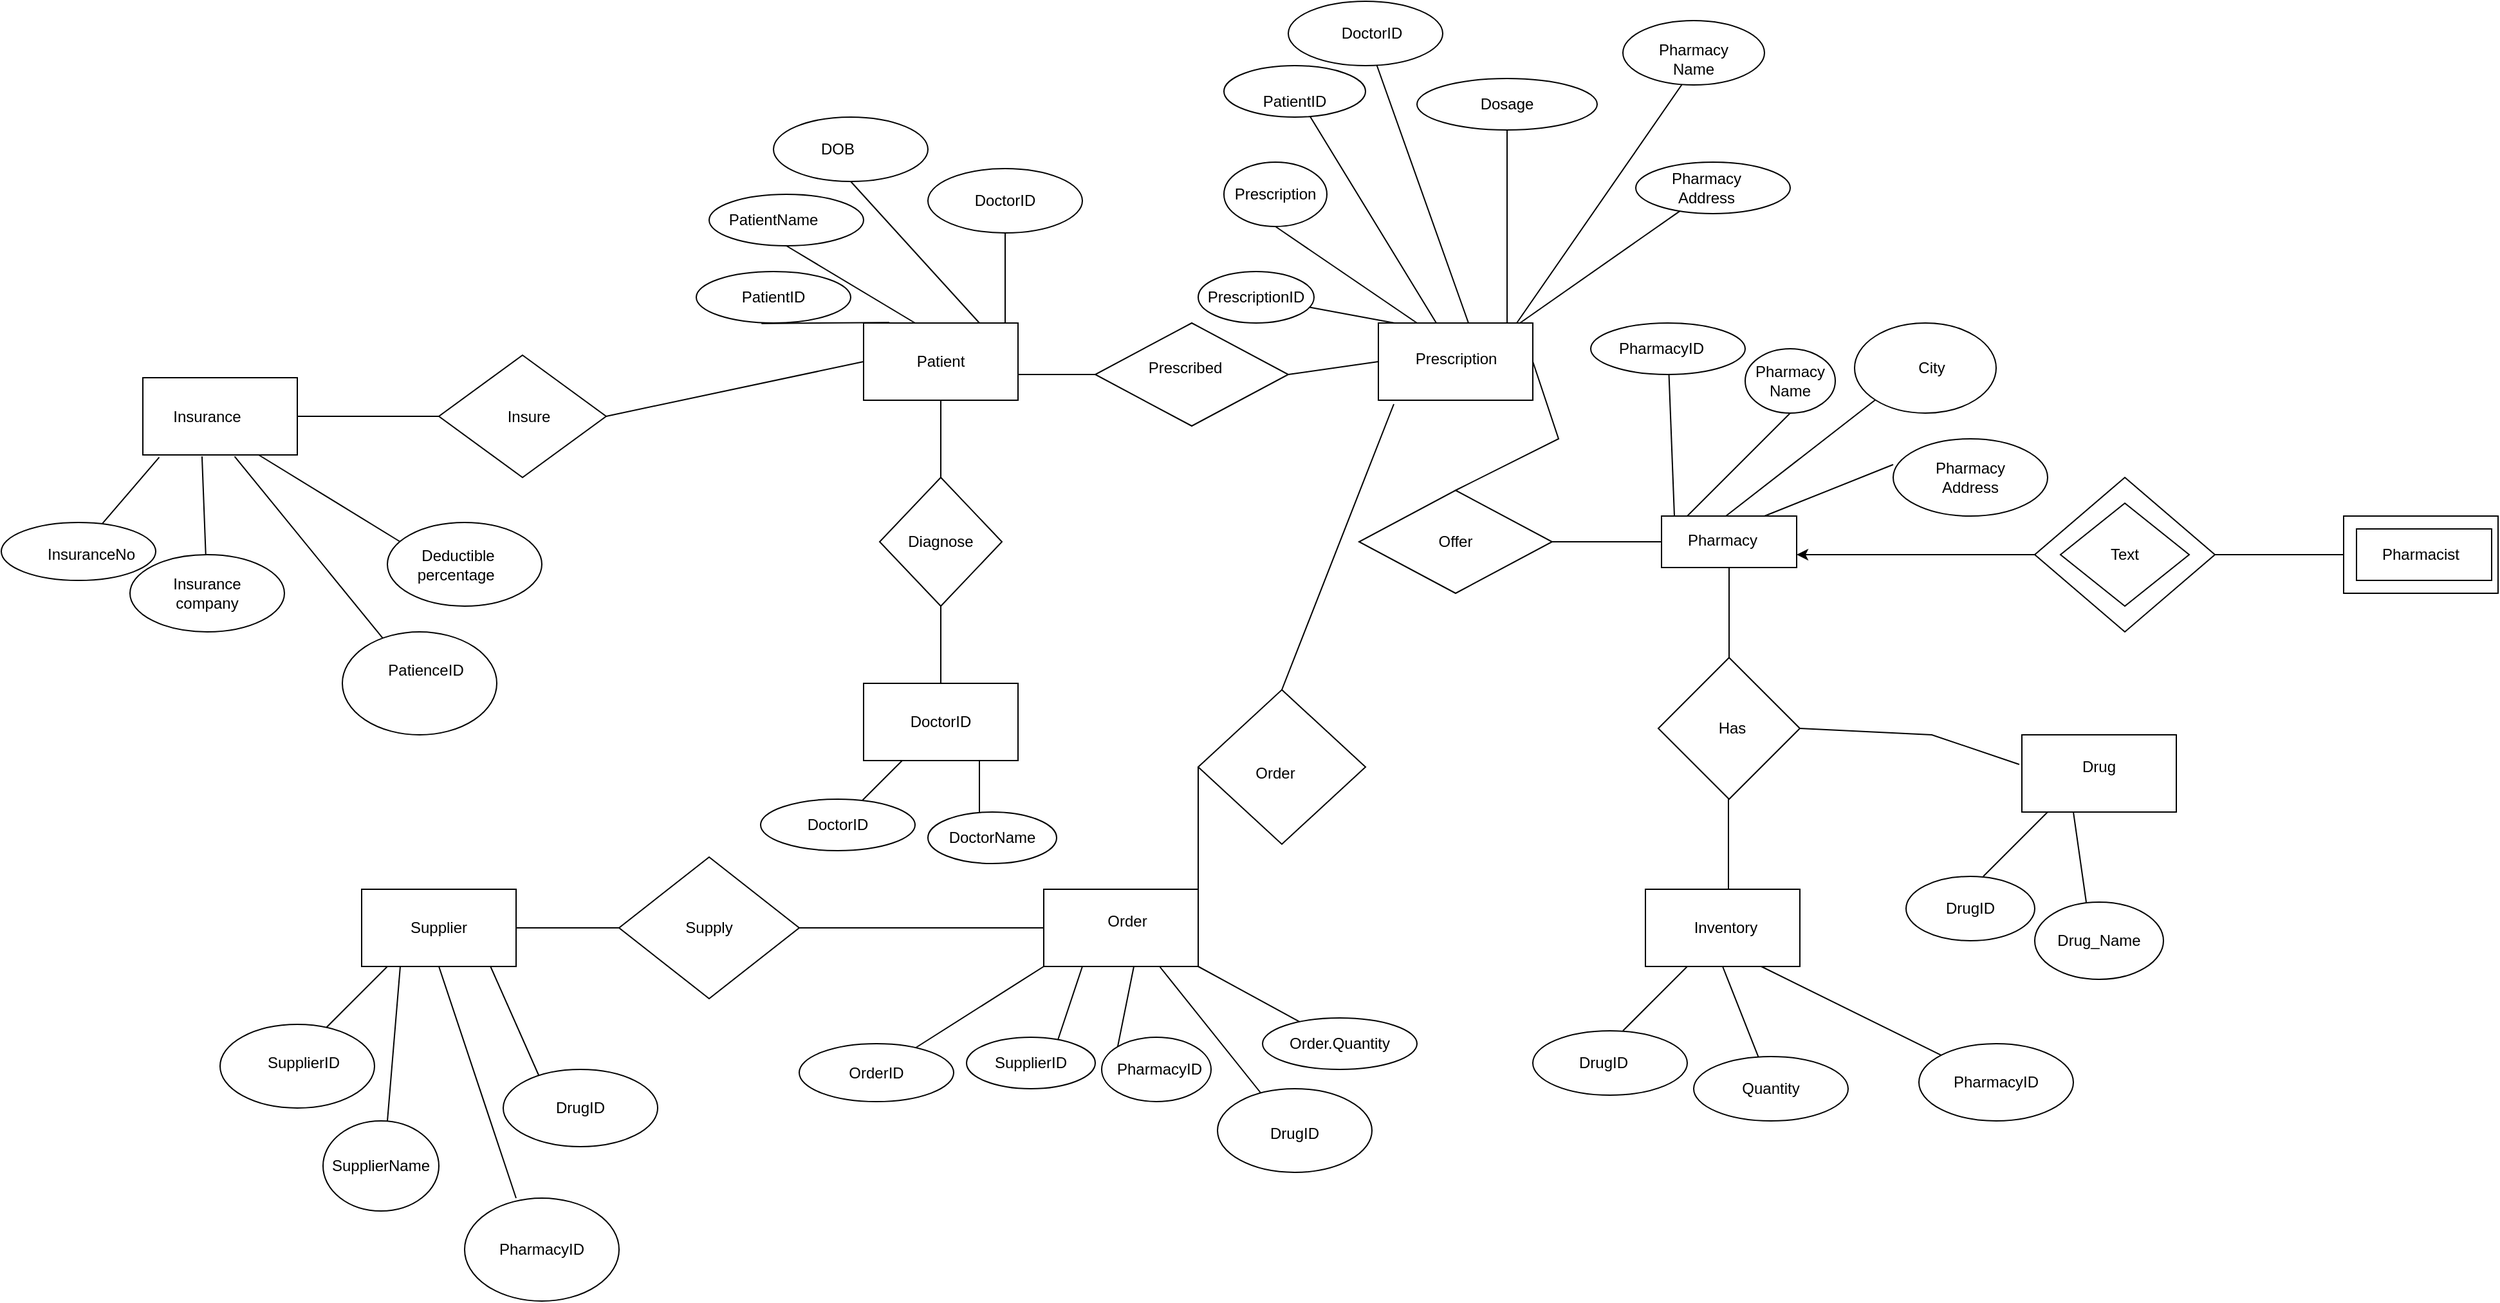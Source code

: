 <mxfile version="21.2.3" type="github">
  <diagram name="Page-1" id="z79Tmz3kSJbCIWi3D5J_">
    <mxGraphModel dx="1644" dy="1577" grid="1" gridSize="10" guides="1" tooltips="1" connect="1" arrows="1" fold="1" page="1" pageScale="1" pageWidth="850" pageHeight="1100" math="0" shadow="0">
      <root>
        <mxCell id="0" />
        <mxCell id="1" parent="0" />
        <mxCell id="pS3guI-tFmk6sZYJYbPy-8" value="" style="endArrow=none;html=1;rounded=0;entryX=0.422;entryY=1.008;entryDx=0;entryDy=0;entryPerimeter=0;exitX=0.167;exitY=-0.006;exitDx=0;exitDy=0;exitPerimeter=0;" parent="1" source="pS3guI-tFmk6sZYJYbPy-14" target="pS3guI-tFmk6sZYJYbPy-9" edge="1">
          <mxGeometry width="50" height="50" relative="1" as="geometry">
            <mxPoint y="-650" as="sourcePoint" />
            <mxPoint x="50" y="-680" as="targetPoint" />
          </mxGeometry>
        </mxCell>
        <mxCell id="pS3guI-tFmk6sZYJYbPy-9" value="" style="ellipse;whiteSpace=wrap;html=1;" parent="1" vertex="1">
          <mxGeometry x="-150" y="-680" width="120" height="40" as="geometry" />
        </mxCell>
        <mxCell id="pS3guI-tFmk6sZYJYbPy-14" value="" style="rounded=0;whiteSpace=wrap;html=1;" parent="1" vertex="1">
          <mxGeometry x="-20" y="-640" width="120" height="60" as="geometry" />
        </mxCell>
        <mxCell id="pS3guI-tFmk6sZYJYbPy-15" value="Patient&lt;br&gt;" style="text;html=1;strokeColor=none;fillColor=none;align=center;verticalAlign=middle;whiteSpace=wrap;rounded=0;" parent="1" vertex="1">
          <mxGeometry x="-10" y="-625" width="100" height="30" as="geometry" />
        </mxCell>
        <mxCell id="pS3guI-tFmk6sZYJYbPy-17" value="" style="endArrow=none;html=1;rounded=0;entryX=0.5;entryY=1;entryDx=0;entryDy=0;" parent="1" target="pS3guI-tFmk6sZYJYbPy-18" edge="1">
          <mxGeometry width="50" height="50" relative="1" as="geometry">
            <mxPoint x="20" y="-640" as="sourcePoint" />
            <mxPoint x="70" y="-690" as="targetPoint" />
          </mxGeometry>
        </mxCell>
        <mxCell id="pS3guI-tFmk6sZYJYbPy-18" value="" style="ellipse;whiteSpace=wrap;html=1;" parent="1" vertex="1">
          <mxGeometry x="-140" y="-740" width="120" height="40" as="geometry" />
        </mxCell>
        <mxCell id="pS3guI-tFmk6sZYJYbPy-20" value="" style="endArrow=none;html=1;rounded=0;entryX=0.5;entryY=1;entryDx=0;entryDy=0;" parent="1" target="pS3guI-tFmk6sZYJYbPy-22" edge="1">
          <mxGeometry width="50" height="50" relative="1" as="geometry">
            <mxPoint x="70" y="-640" as="sourcePoint" />
            <mxPoint x="120" y="-690" as="targetPoint" />
          </mxGeometry>
        </mxCell>
        <mxCell id="pS3guI-tFmk6sZYJYbPy-22" value="" style="ellipse;whiteSpace=wrap;html=1;" parent="1" vertex="1">
          <mxGeometry x="-90" y="-800" width="120" height="50" as="geometry" />
        </mxCell>
        <mxCell id="pS3guI-tFmk6sZYJYbPy-23" value="" style="endArrow=none;html=1;rounded=0;" parent="1" target="pS3guI-tFmk6sZYJYbPy-24" edge="1">
          <mxGeometry width="50" height="50" relative="1" as="geometry">
            <mxPoint x="90" y="-640" as="sourcePoint" />
            <mxPoint x="160" y="-720" as="targetPoint" />
          </mxGeometry>
        </mxCell>
        <mxCell id="pS3guI-tFmk6sZYJYbPy-24" value="" style="ellipse;whiteSpace=wrap;html=1;" parent="1" vertex="1">
          <mxGeometry x="30" y="-760" width="120" height="50" as="geometry" />
        </mxCell>
        <mxCell id="pS3guI-tFmk6sZYJYbPy-26" value="DOB" style="text;html=1;strokeColor=none;fillColor=none;align=center;verticalAlign=middle;whiteSpace=wrap;rounded=0;" parent="1" vertex="1">
          <mxGeometry x="-70" y="-790" width="60" height="30" as="geometry" />
        </mxCell>
        <mxCell id="pS3guI-tFmk6sZYJYbPy-27" value="PatientName" style="text;html=1;strokeColor=none;fillColor=none;align=center;verticalAlign=middle;whiteSpace=wrap;rounded=0;" parent="1" vertex="1">
          <mxGeometry x="-120" y="-735" width="60" height="30" as="geometry" />
        </mxCell>
        <mxCell id="pS3guI-tFmk6sZYJYbPy-28" value="DoctorID" style="text;html=1;strokeColor=none;fillColor=none;align=center;verticalAlign=middle;whiteSpace=wrap;rounded=0;" parent="1" vertex="1">
          <mxGeometry x="60" y="-750" width="60" height="30" as="geometry" />
        </mxCell>
        <mxCell id="pS3guI-tFmk6sZYJYbPy-29" value="PatientID" style="text;html=1;strokeColor=none;fillColor=none;align=center;verticalAlign=middle;whiteSpace=wrap;rounded=0;" parent="1" vertex="1">
          <mxGeometry x="-120" y="-675" width="60" height="30" as="geometry" />
        </mxCell>
        <mxCell id="pS3guI-tFmk6sZYJYbPy-30" style="edgeStyle=orthogonalEdgeStyle;rounded=0;orthogonalLoop=1;jettySize=auto;html=1;exitX=0.5;exitY=1;exitDx=0;exitDy=0;" parent="1" source="pS3guI-tFmk6sZYJYbPy-28" target="pS3guI-tFmk6sZYJYbPy-28" edge="1">
          <mxGeometry relative="1" as="geometry" />
        </mxCell>
        <mxCell id="pS3guI-tFmk6sZYJYbPy-31" value="Text" style="text;html=1;align=center;verticalAlign=middle;resizable=0;points=[];autosize=1;strokeColor=none;fillColor=none;" parent="1" vertex="1">
          <mxGeometry x="275" y="-755" width="50" height="30" as="geometry" />
        </mxCell>
        <mxCell id="pS3guI-tFmk6sZYJYbPy-34" value="" style="endArrow=none;html=1;rounded=0;entryX=0.5;entryY=1;entryDx=0;entryDy=0;" parent="1" target="pS3guI-tFmk6sZYJYbPy-14" edge="1">
          <mxGeometry width="50" height="50" relative="1" as="geometry">
            <mxPoint x="40" y="-520" as="sourcePoint" />
            <mxPoint x="40" y="-570" as="targetPoint" />
            <Array as="points">
              <mxPoint x="40" y="-560" />
            </Array>
          </mxGeometry>
        </mxCell>
        <mxCell id="pS3guI-tFmk6sZYJYbPy-35" value="" style="rhombus;whiteSpace=wrap;html=1;" parent="1" vertex="1">
          <mxGeometry x="-7.5" y="-520" width="95" height="100" as="geometry" />
        </mxCell>
        <mxCell id="pS3guI-tFmk6sZYJYbPy-36" value="Diagnose" style="text;html=1;strokeColor=none;fillColor=none;align=center;verticalAlign=middle;whiteSpace=wrap;rounded=0;" parent="1" vertex="1">
          <mxGeometry x="10" y="-485" width="60" height="30" as="geometry" />
        </mxCell>
        <mxCell id="pS3guI-tFmk6sZYJYbPy-37" value="" style="endArrow=none;html=1;rounded=0;exitX=0.5;exitY=1;exitDx=0;exitDy=0;" parent="1" source="pS3guI-tFmk6sZYJYbPy-35" target="pS3guI-tFmk6sZYJYbPy-38" edge="1">
          <mxGeometry width="50" height="50" relative="1" as="geometry">
            <mxPoint x="50" y="-360" as="sourcePoint" />
            <mxPoint x="40" y="-420" as="targetPoint" />
          </mxGeometry>
        </mxCell>
        <mxCell id="pS3guI-tFmk6sZYJYbPy-38" value="" style="rounded=0;whiteSpace=wrap;html=1;" parent="1" vertex="1">
          <mxGeometry x="-20" y="-360" width="120" height="60" as="geometry" />
        </mxCell>
        <mxCell id="pS3guI-tFmk6sZYJYbPy-41" value="DoctorID" style="text;html=1;strokeColor=none;fillColor=none;align=center;verticalAlign=middle;whiteSpace=wrap;rounded=0;" parent="1" vertex="1">
          <mxGeometry x="10" y="-345" width="60" height="30" as="geometry" />
        </mxCell>
        <mxCell id="pS3guI-tFmk6sZYJYbPy-43" value="" style="endArrow=none;html=1;rounded=0;" parent="1" edge="1">
          <mxGeometry width="50" height="50" relative="1" as="geometry">
            <mxPoint x="70" y="-250" as="sourcePoint" />
            <mxPoint x="70" y="-300" as="targetPoint" />
          </mxGeometry>
        </mxCell>
        <mxCell id="pS3guI-tFmk6sZYJYbPy-44" value="" style="endArrow=none;html=1;rounded=0;exitX=0.25;exitY=1;exitDx=0;exitDy=0;" parent="1" source="pS3guI-tFmk6sZYJYbPy-38" target="pS3guI-tFmk6sZYJYbPy-45" edge="1">
          <mxGeometry width="50" height="50" relative="1" as="geometry">
            <mxPoint x="20" y="-240" as="sourcePoint" />
            <mxPoint x="30" y="-300" as="targetPoint" />
          </mxGeometry>
        </mxCell>
        <mxCell id="pS3guI-tFmk6sZYJYbPy-45" value="" style="ellipse;whiteSpace=wrap;html=1;" parent="1" vertex="1">
          <mxGeometry x="-100" y="-270" width="120" height="40" as="geometry" />
        </mxCell>
        <mxCell id="pS3guI-tFmk6sZYJYbPy-46" value="" style="ellipse;whiteSpace=wrap;html=1;" parent="1" vertex="1">
          <mxGeometry x="30" y="-260" width="100" height="40" as="geometry" />
        </mxCell>
        <mxCell id="pS3guI-tFmk6sZYJYbPy-47" value="DoctorID" style="text;html=1;strokeColor=none;fillColor=none;align=center;verticalAlign=middle;whiteSpace=wrap;rounded=0;" parent="1" vertex="1">
          <mxGeometry x="-70" y="-265" width="60" height="30" as="geometry" />
        </mxCell>
        <mxCell id="pS3guI-tFmk6sZYJYbPy-48" value="Text" style="text;html=1;strokeColor=none;fillColor=none;align=center;verticalAlign=middle;whiteSpace=wrap;rounded=0;" parent="1" vertex="1">
          <mxGeometry x="405" y="-485" width="60" height="30" as="geometry" />
        </mxCell>
        <mxCell id="pS3guI-tFmk6sZYJYbPy-49" value="DoctorName" style="text;html=1;strokeColor=none;fillColor=none;align=center;verticalAlign=middle;whiteSpace=wrap;rounded=0;" parent="1" vertex="1">
          <mxGeometry x="50" y="-255" width="60" height="30" as="geometry" />
        </mxCell>
        <mxCell id="pS3guI-tFmk6sZYJYbPy-50" value="" style="rounded=0;whiteSpace=wrap;html=1;" parent="1" vertex="1">
          <mxGeometry x="380" y="-640" width="120" height="60" as="geometry" />
        </mxCell>
        <mxCell id="pS3guI-tFmk6sZYJYbPy-51" value="Prescription" style="text;html=1;strokeColor=none;fillColor=none;align=center;verticalAlign=middle;whiteSpace=wrap;rounded=0;" parent="1" vertex="1">
          <mxGeometry x="392.5" y="-630" width="95" height="35" as="geometry" />
        </mxCell>
        <mxCell id="pS3guI-tFmk6sZYJYbPy-52" value="" style="endArrow=none;html=1;rounded=0;" parent="1" target="pS3guI-tFmk6sZYJYbPy-53" edge="1">
          <mxGeometry width="50" height="50" relative="1" as="geometry">
            <mxPoint x="392.5" y="-640" as="sourcePoint" />
            <mxPoint x="442.5" y="-690" as="targetPoint" />
            <Array as="points" />
          </mxGeometry>
        </mxCell>
        <mxCell id="pS3guI-tFmk6sZYJYbPy-53" value="PrescriptionID" style="ellipse;whiteSpace=wrap;html=1;" parent="1" vertex="1">
          <mxGeometry x="240" y="-680" width="90" height="40" as="geometry" />
        </mxCell>
        <mxCell id="pS3guI-tFmk6sZYJYbPy-54" value="" style="endArrow=none;html=1;rounded=0;entryX=0.5;entryY=1;entryDx=0;entryDy=0;" parent="1" target="pS3guI-tFmk6sZYJYbPy-55" edge="1">
          <mxGeometry width="50" height="50" relative="1" as="geometry">
            <mxPoint x="410" y="-640" as="sourcePoint" />
            <mxPoint x="460" y="-690" as="targetPoint" />
          </mxGeometry>
        </mxCell>
        <mxCell id="pS3guI-tFmk6sZYJYbPy-55" value="Prescription" style="ellipse;whiteSpace=wrap;html=1;" parent="1" vertex="1">
          <mxGeometry x="260" y="-765" width="80" height="50" as="geometry" />
        </mxCell>
        <mxCell id="pS3guI-tFmk6sZYJYbPy-56" value="" style="endArrow=none;html=1;rounded=0;" parent="1" target="pS3guI-tFmk6sZYJYbPy-57" edge="1">
          <mxGeometry width="50" height="50" relative="1" as="geometry">
            <mxPoint x="450" y="-640" as="sourcePoint" />
            <mxPoint x="500" y="-690" as="targetPoint" />
            <Array as="points" />
          </mxGeometry>
        </mxCell>
        <mxCell id="pS3guI-tFmk6sZYJYbPy-57" value="" style="ellipse;whiteSpace=wrap;html=1;" parent="1" vertex="1">
          <mxGeometry x="310" y="-890" width="120" height="50" as="geometry" />
        </mxCell>
        <mxCell id="pS3guI-tFmk6sZYJYbPy-58" value="" style="endArrow=none;html=1;rounded=0;" parent="1" target="pS3guI-tFmk6sZYJYbPy-59" edge="1">
          <mxGeometry width="50" height="50" relative="1" as="geometry">
            <mxPoint x="480" y="-640" as="sourcePoint" />
            <mxPoint x="510" y="-670" as="targetPoint" />
            <Array as="points" />
          </mxGeometry>
        </mxCell>
        <mxCell id="pS3guI-tFmk6sZYJYbPy-59" value="" style="ellipse;whiteSpace=wrap;html=1;" parent="1" vertex="1">
          <mxGeometry x="410" y="-830" width="140" height="40" as="geometry" />
        </mxCell>
        <mxCell id="pS3guI-tFmk6sZYJYbPy-60" value="" style="endArrow=none;html=1;rounded=0;" parent="1" target="pS3guI-tFmk6sZYJYbPy-61" edge="1">
          <mxGeometry width="50" height="50" relative="1" as="geometry">
            <mxPoint x="425" y="-640" as="sourcePoint" />
            <mxPoint x="490" y="-740" as="targetPoint" />
          </mxGeometry>
        </mxCell>
        <mxCell id="pS3guI-tFmk6sZYJYbPy-61" value="" style="ellipse;whiteSpace=wrap;html=1;" parent="1" vertex="1">
          <mxGeometry x="260" y="-840" width="110" height="40" as="geometry" />
        </mxCell>
        <mxCell id="pS3guI-tFmk6sZYJYbPy-63" value="" style="ellipse;whiteSpace=wrap;html=1;" parent="1" vertex="1">
          <mxGeometry x="570" y="-875" width="110" height="50" as="geometry" />
        </mxCell>
        <mxCell id="pS3guI-tFmk6sZYJYbPy-66" value="" style="endArrow=none;html=1;rounded=0;entryX=0.417;entryY=0.993;entryDx=0;entryDy=0;entryPerimeter=0;" parent="1" target="pS3guI-tFmk6sZYJYbPy-63" edge="1">
          <mxGeometry width="50" height="50" relative="1" as="geometry">
            <mxPoint x="487.5" y="-640" as="sourcePoint" />
            <mxPoint x="580" y="-750" as="targetPoint" />
          </mxGeometry>
        </mxCell>
        <mxCell id="pS3guI-tFmk6sZYJYbPy-74" value="&lt;br&gt;PatientID" style="text;html=1;strokeColor=none;fillColor=none;align=center;verticalAlign=middle;whiteSpace=wrap;rounded=0;" parent="1" vertex="1">
          <mxGeometry x="285" y="-835" width="60" height="30" as="geometry" />
        </mxCell>
        <mxCell id="pS3guI-tFmk6sZYJYbPy-75" value="DoctorID" style="text;html=1;strokeColor=none;fillColor=none;align=center;verticalAlign=middle;whiteSpace=wrap;rounded=0;" parent="1" vertex="1">
          <mxGeometry x="345" y="-880" width="60" height="30" as="geometry" />
        </mxCell>
        <mxCell id="pS3guI-tFmk6sZYJYbPy-76" value="Dosage" style="text;html=1;strokeColor=none;fillColor=none;align=center;verticalAlign=middle;whiteSpace=wrap;rounded=0;" parent="1" vertex="1">
          <mxGeometry x="450" y="-825" width="60" height="30" as="geometry" />
        </mxCell>
        <mxCell id="pS3guI-tFmk6sZYJYbPy-80" value="Pharmacy Name" style="text;html=1;strokeColor=none;fillColor=none;align=center;verticalAlign=middle;whiteSpace=wrap;rounded=0;" parent="1" vertex="1">
          <mxGeometry x="585" y="-860" width="80" height="30" as="geometry" />
        </mxCell>
        <mxCell id="pS3guI-tFmk6sZYJYbPy-84" value="" style="endArrow=none;html=1;rounded=0;" parent="1" target="pS3guI-tFmk6sZYJYbPy-85" edge="1">
          <mxGeometry width="50" height="50" relative="1" as="geometry">
            <mxPoint x="490" y="-640" as="sourcePoint" />
            <mxPoint x="590" y="-710" as="targetPoint" />
          </mxGeometry>
        </mxCell>
        <mxCell id="pS3guI-tFmk6sZYJYbPy-85" value="" style="ellipse;whiteSpace=wrap;html=1;" parent="1" vertex="1">
          <mxGeometry x="580" y="-765" width="120" height="40" as="geometry" />
        </mxCell>
        <mxCell id="pS3guI-tFmk6sZYJYbPy-86" value="Pharmacy Address" style="text;html=1;strokeColor=none;fillColor=none;align=center;verticalAlign=middle;whiteSpace=wrap;rounded=0;" parent="1" vertex="1">
          <mxGeometry x="605" y="-760" width="60" height="30" as="geometry" />
        </mxCell>
        <mxCell id="pS3guI-tFmk6sZYJYbPy-87" value="" style="rhombus;whiteSpace=wrap;html=1;" parent="1" vertex="1">
          <mxGeometry x="160" y="-640" width="150" height="80" as="geometry" />
        </mxCell>
        <mxCell id="pS3guI-tFmk6sZYJYbPy-88" value="Prescribed" style="text;html=1;strokeColor=none;fillColor=none;align=center;verticalAlign=middle;whiteSpace=wrap;rounded=0;" parent="1" vertex="1">
          <mxGeometry x="200" y="-620" width="60" height="30" as="geometry" />
        </mxCell>
        <mxCell id="pS3guI-tFmk6sZYJYbPy-89" value="" style="endArrow=none;html=1;rounded=0;entryX=0;entryY=0.5;entryDx=0;entryDy=0;" parent="1" target="pS3guI-tFmk6sZYJYbPy-87" edge="1">
          <mxGeometry width="50" height="50" relative="1" as="geometry">
            <mxPoint x="100" y="-600" as="sourcePoint" />
            <mxPoint x="150" y="-610" as="targetPoint" />
            <Array as="points">
              <mxPoint x="130" y="-600" />
            </Array>
          </mxGeometry>
        </mxCell>
        <mxCell id="pS3guI-tFmk6sZYJYbPy-90" value="" style="endArrow=none;html=1;rounded=0;entryX=0;entryY=0.5;entryDx=0;entryDy=0;" parent="1" target="pS3guI-tFmk6sZYJYbPy-50" edge="1">
          <mxGeometry width="50" height="50" relative="1" as="geometry">
            <mxPoint x="310" y="-600" as="sourcePoint" />
            <mxPoint x="360" y="-650" as="targetPoint" />
          </mxGeometry>
        </mxCell>
        <mxCell id="pS3guI-tFmk6sZYJYbPy-91" value="" style="endArrow=none;html=1;rounded=0;entryX=1;entryY=0.5;entryDx=0;entryDy=0;" parent="1" target="pS3guI-tFmk6sZYJYbPy-50" edge="1">
          <mxGeometry width="50" height="50" relative="1" as="geometry">
            <mxPoint x="440" y="-510" as="sourcePoint" />
            <mxPoint x="442.5" y="-580" as="targetPoint" />
            <Array as="points">
              <mxPoint x="520" y="-550" />
            </Array>
          </mxGeometry>
        </mxCell>
        <mxCell id="pS3guI-tFmk6sZYJYbPy-92" value="" style="rhombus;whiteSpace=wrap;html=1;" parent="1" vertex="1">
          <mxGeometry x="365" y="-510" width="150" height="80" as="geometry" />
        </mxCell>
        <mxCell id="pS3guI-tFmk6sZYJYbPy-93" value="Offer" style="text;html=1;strokeColor=none;fillColor=none;align=center;verticalAlign=middle;whiteSpace=wrap;rounded=0;" parent="1" vertex="1">
          <mxGeometry x="410" y="-485" width="60" height="30" as="geometry" />
        </mxCell>
        <mxCell id="pS3guI-tFmk6sZYJYbPy-94" value="" style="rounded=0;whiteSpace=wrap;html=1;" parent="1" vertex="1">
          <mxGeometry x="600" y="-490" width="105" height="40" as="geometry" />
        </mxCell>
        <mxCell id="pS3guI-tFmk6sZYJYbPy-96" value="Pharmacy" style="text;html=1;strokeColor=none;fillColor=none;align=center;verticalAlign=middle;whiteSpace=wrap;rounded=0;" parent="1" vertex="1">
          <mxGeometry x="610" y="-482.5" width="75" height="22.5" as="geometry" />
        </mxCell>
        <mxCell id="pS3guI-tFmk6sZYJYbPy-98" value="" style="endArrow=none;html=1;rounded=0;" parent="1" target="pS3guI-tFmk6sZYJYbPy-104" edge="1">
          <mxGeometry width="50" height="50" relative="1" as="geometry">
            <mxPoint x="610" y="-490" as="sourcePoint" />
            <mxPoint x="620" y="-600" as="targetPoint" />
          </mxGeometry>
        </mxCell>
        <mxCell id="pS3guI-tFmk6sZYJYbPy-101" value="" style="endArrow=none;html=1;rounded=0;entryX=0.5;entryY=1;entryDx=0;entryDy=0;" parent="1" target="pS3guI-tFmk6sZYJYbPy-108" edge="1">
          <mxGeometry width="50" height="50" relative="1" as="geometry">
            <mxPoint x="620" y="-490" as="sourcePoint" />
            <mxPoint x="670" y="-540" as="targetPoint" />
          </mxGeometry>
        </mxCell>
        <mxCell id="pS3guI-tFmk6sZYJYbPy-102" value="" style="endArrow=none;html=1;rounded=0;entryX=0;entryY=1;entryDx=0;entryDy=0;" parent="1" target="pS3guI-tFmk6sZYJYbPy-112" edge="1">
          <mxGeometry width="50" height="50" relative="1" as="geometry">
            <mxPoint x="650" y="-490" as="sourcePoint" />
            <mxPoint x="770" y="-570" as="targetPoint" />
          </mxGeometry>
        </mxCell>
        <mxCell id="pS3guI-tFmk6sZYJYbPy-103" value="" style="endArrow=none;html=1;rounded=0;" parent="1" edge="1">
          <mxGeometry width="50" height="50" relative="1" as="geometry">
            <mxPoint x="680" y="-490" as="sourcePoint" />
            <mxPoint x="780" y="-530" as="targetPoint" />
          </mxGeometry>
        </mxCell>
        <mxCell id="pS3guI-tFmk6sZYJYbPy-104" value="" style="ellipse;whiteSpace=wrap;html=1;" parent="1" vertex="1">
          <mxGeometry x="545" y="-640" width="120" height="40" as="geometry" />
        </mxCell>
        <mxCell id="pS3guI-tFmk6sZYJYbPy-105" value="PharmacyID" style="text;html=1;strokeColor=none;fillColor=none;align=center;verticalAlign=middle;whiteSpace=wrap;rounded=0;" parent="1" vertex="1">
          <mxGeometry x="570" y="-635" width="60" height="30" as="geometry" />
        </mxCell>
        <mxCell id="pS3guI-tFmk6sZYJYbPy-108" value="" style="ellipse;whiteSpace=wrap;html=1;" parent="1" vertex="1">
          <mxGeometry x="665" y="-620" width="70" height="50" as="geometry" />
        </mxCell>
        <mxCell id="pS3guI-tFmk6sZYJYbPy-109" value="Pharmacy Name" style="text;html=1;strokeColor=none;fillColor=none;align=center;verticalAlign=middle;whiteSpace=wrap;rounded=0;" parent="1" vertex="1">
          <mxGeometry x="670" y="-610" width="60" height="30" as="geometry" />
        </mxCell>
        <mxCell id="pS3guI-tFmk6sZYJYbPy-112" value="" style="ellipse;whiteSpace=wrap;html=1;" parent="1" vertex="1">
          <mxGeometry x="750" y="-640" width="110" height="70" as="geometry" />
        </mxCell>
        <mxCell id="pS3guI-tFmk6sZYJYbPy-113" value="City" style="text;html=1;strokeColor=none;fillColor=none;align=center;verticalAlign=middle;whiteSpace=wrap;rounded=0;" parent="1" vertex="1">
          <mxGeometry x="770" y="-620" width="80" height="30" as="geometry" />
        </mxCell>
        <mxCell id="pS3guI-tFmk6sZYJYbPy-114" value="" style="ellipse;whiteSpace=wrap;html=1;" parent="1" vertex="1">
          <mxGeometry x="780" y="-550" width="120" height="60" as="geometry" />
        </mxCell>
        <mxCell id="pS3guI-tFmk6sZYJYbPy-115" value="Pharmacy Address" style="text;html=1;strokeColor=none;fillColor=none;align=center;verticalAlign=middle;whiteSpace=wrap;rounded=0;" parent="1" vertex="1">
          <mxGeometry x="810" y="-535" width="60" height="30" as="geometry" />
        </mxCell>
        <mxCell id="pS3guI-tFmk6sZYJYbPy-118" value="" style="endArrow=none;html=1;rounded=0;entryX=0;entryY=0.5;entryDx=0;entryDy=0;" parent="1" target="pS3guI-tFmk6sZYJYbPy-94" edge="1">
          <mxGeometry width="50" height="50" relative="1" as="geometry">
            <mxPoint x="515" y="-470" as="sourcePoint" />
            <mxPoint x="565" y="-520" as="targetPoint" />
          </mxGeometry>
        </mxCell>
        <mxCell id="pS3guI-tFmk6sZYJYbPy-121" value="" style="rhombus;whiteSpace=wrap;html=1;" parent="1" vertex="1">
          <mxGeometry x="890" y="-520" width="140" height="120" as="geometry" />
        </mxCell>
        <mxCell id="pS3guI-tFmk6sZYJYbPy-123" value="" style="rhombus;whiteSpace=wrap;html=1;" parent="1" vertex="1">
          <mxGeometry x="910" y="-500" width="100" height="80" as="geometry" />
        </mxCell>
        <mxCell id="pS3guI-tFmk6sZYJYbPy-124" value="Text" style="text;html=1;strokeColor=none;fillColor=none;align=center;verticalAlign=middle;whiteSpace=wrap;rounded=0;" parent="1" vertex="1">
          <mxGeometry x="930" y="-475" width="60" height="30" as="geometry" />
        </mxCell>
        <mxCell id="pS3guI-tFmk6sZYJYbPy-127" value="" style="endArrow=classic;html=1;rounded=0;exitX=0;exitY=0.5;exitDx=0;exitDy=0;entryX=1;entryY=0.75;entryDx=0;entryDy=0;" parent="1" source="pS3guI-tFmk6sZYJYbPy-121" target="pS3guI-tFmk6sZYJYbPy-94" edge="1">
          <mxGeometry width="50" height="50" relative="1" as="geometry">
            <mxPoint x="750" y="-390" as="sourcePoint" />
            <mxPoint x="710" y="-460" as="targetPoint" />
          </mxGeometry>
        </mxCell>
        <mxCell id="pS3guI-tFmk6sZYJYbPy-129" value="" style="endArrow=none;html=1;rounded=0;" parent="1" edge="1">
          <mxGeometry width="50" height="50" relative="1" as="geometry">
            <mxPoint x="1030" y="-460" as="sourcePoint" />
            <mxPoint x="1130" y="-460" as="targetPoint" />
          </mxGeometry>
        </mxCell>
        <mxCell id="pS3guI-tFmk6sZYJYbPy-130" value="" style="rounded=0;whiteSpace=wrap;html=1;" parent="1" vertex="1">
          <mxGeometry x="1130" y="-490" width="120" height="60" as="geometry" />
        </mxCell>
        <mxCell id="pS3guI-tFmk6sZYJYbPy-131" value="" style="rounded=0;whiteSpace=wrap;html=1;" parent="1" vertex="1">
          <mxGeometry x="1140" y="-480" width="105" height="40" as="geometry" />
        </mxCell>
        <mxCell id="pS3guI-tFmk6sZYJYbPy-132" value="Pharmacist" style="text;html=1;strokeColor=none;fillColor=none;align=center;verticalAlign=middle;whiteSpace=wrap;rounded=0;" parent="1" vertex="1">
          <mxGeometry x="1150" y="-475" width="80" height="30" as="geometry" />
        </mxCell>
        <mxCell id="pS3guI-tFmk6sZYJYbPy-133" value="" style="endArrow=none;html=1;rounded=0;entryX=0.5;entryY=1;entryDx=0;entryDy=0;exitX=0.5;exitY=0;exitDx=0;exitDy=0;" parent="1" source="pS3guI-tFmk6sZYJYbPy-134" target="pS3guI-tFmk6sZYJYbPy-94" edge="1">
          <mxGeometry width="50" height="50" relative="1" as="geometry">
            <mxPoint x="670" y="-380" as="sourcePoint" />
            <mxPoint x="780" y="-380" as="targetPoint" />
          </mxGeometry>
        </mxCell>
        <mxCell id="pS3guI-tFmk6sZYJYbPy-134" value="" style="rhombus;whiteSpace=wrap;html=1;" parent="1" vertex="1">
          <mxGeometry x="597.5" y="-380" width="110" height="110" as="geometry" />
        </mxCell>
        <mxCell id="pS3guI-tFmk6sZYJYbPy-137" value="Has" style="text;html=1;strokeColor=none;fillColor=none;align=center;verticalAlign=middle;whiteSpace=wrap;rounded=0;" parent="1" vertex="1">
          <mxGeometry x="625" y="-340" width="60" height="30" as="geometry" />
        </mxCell>
        <mxCell id="pS3guI-tFmk6sZYJYbPy-138" value="" style="endArrow=none;html=1;rounded=0;" parent="1" edge="1">
          <mxGeometry width="50" height="50" relative="1" as="geometry">
            <mxPoint x="652" y="-200" as="sourcePoint" />
            <mxPoint x="652" y="-270" as="targetPoint" />
          </mxGeometry>
        </mxCell>
        <mxCell id="pS3guI-tFmk6sZYJYbPy-139" value="" style="rounded=0;whiteSpace=wrap;html=1;" parent="1" vertex="1">
          <mxGeometry x="587.5" y="-200" width="120" height="60" as="geometry" />
        </mxCell>
        <mxCell id="pS3guI-tFmk6sZYJYbPy-140" value="Inventory" style="text;html=1;strokeColor=none;fillColor=none;align=center;verticalAlign=middle;whiteSpace=wrap;rounded=0;" parent="1" vertex="1">
          <mxGeometry x="600" y="-190" width="100" height="40" as="geometry" />
        </mxCell>
        <mxCell id="pS3guI-tFmk6sZYJYbPy-141" value="" style="endArrow=none;html=1;rounded=0;" parent="1" edge="1">
          <mxGeometry width="50" height="50" relative="1" as="geometry">
            <mxPoint x="570" y="-90" as="sourcePoint" />
            <mxPoint x="620" y="-140" as="targetPoint" />
          </mxGeometry>
        </mxCell>
        <mxCell id="pS3guI-tFmk6sZYJYbPy-142" value="" style="endArrow=none;html=1;rounded=0;exitX=0.5;exitY=1;exitDx=0;exitDy=0;" parent="1" source="pS3guI-tFmk6sZYJYbPy-139" target="pS3guI-tFmk6sZYJYbPy-148" edge="1">
          <mxGeometry width="50" height="50" relative="1" as="geometry">
            <mxPoint x="670" y="-60" as="sourcePoint" />
            <mxPoint x="660" y="-140" as="targetPoint" />
          </mxGeometry>
        </mxCell>
        <mxCell id="pS3guI-tFmk6sZYJYbPy-144" value="" style="endArrow=none;html=1;rounded=0;exitX=0.75;exitY=1;exitDx=0;exitDy=0;" parent="1" source="pS3guI-tFmk6sZYJYbPy-139" target="pS3guI-tFmk6sZYJYbPy-150" edge="1">
          <mxGeometry width="50" height="50" relative="1" as="geometry">
            <mxPoint x="740" y="-100" as="sourcePoint" />
            <mxPoint x="685" y="-140" as="targetPoint" />
          </mxGeometry>
        </mxCell>
        <mxCell id="pS3guI-tFmk6sZYJYbPy-146" value="" style="ellipse;whiteSpace=wrap;html=1;" parent="1" vertex="1">
          <mxGeometry x="500" y="-90" width="120" height="50" as="geometry" />
        </mxCell>
        <mxCell id="pS3guI-tFmk6sZYJYbPy-147" value="DrugID" style="text;html=1;strokeColor=none;fillColor=none;align=center;verticalAlign=middle;whiteSpace=wrap;rounded=0;" parent="1" vertex="1">
          <mxGeometry x="525" y="-80" width="60" height="30" as="geometry" />
        </mxCell>
        <mxCell id="pS3guI-tFmk6sZYJYbPy-148" value="" style="ellipse;whiteSpace=wrap;html=1;" parent="1" vertex="1">
          <mxGeometry x="625" y="-70" width="120" height="50" as="geometry" />
        </mxCell>
        <mxCell id="pS3guI-tFmk6sZYJYbPy-149" value="Quantity&lt;br&gt;" style="text;html=1;strokeColor=none;fillColor=none;align=center;verticalAlign=middle;whiteSpace=wrap;rounded=0;" parent="1" vertex="1">
          <mxGeometry x="655" y="-60" width="60" height="30" as="geometry" />
        </mxCell>
        <mxCell id="pS3guI-tFmk6sZYJYbPy-150" value="" style="ellipse;whiteSpace=wrap;html=1;" parent="1" vertex="1">
          <mxGeometry x="800" y="-80" width="120" height="60" as="geometry" />
        </mxCell>
        <mxCell id="pS3guI-tFmk6sZYJYbPy-151" value="PharmacyID" style="text;html=1;strokeColor=none;fillColor=none;align=center;verticalAlign=middle;whiteSpace=wrap;rounded=0;" parent="1" vertex="1">
          <mxGeometry x="830" y="-65" width="60" height="30" as="geometry" />
        </mxCell>
        <mxCell id="pS3guI-tFmk6sZYJYbPy-152" value="" style="rounded=0;whiteSpace=wrap;html=1;" parent="1" vertex="1">
          <mxGeometry x="880" y="-320" width="120" height="60" as="geometry" />
        </mxCell>
        <mxCell id="pS3guI-tFmk6sZYJYbPy-153" value="Drug" style="text;html=1;strokeColor=none;fillColor=none;align=center;verticalAlign=middle;whiteSpace=wrap;rounded=0;" parent="1" vertex="1">
          <mxGeometry x="910" y="-310" width="60" height="30" as="geometry" />
        </mxCell>
        <mxCell id="pS3guI-tFmk6sZYJYbPy-154" value="" style="endArrow=none;html=1;rounded=0;" parent="1" edge="1">
          <mxGeometry width="50" height="50" relative="1" as="geometry">
            <mxPoint x="930" y="-190" as="sourcePoint" />
            <mxPoint x="920" y="-260" as="targetPoint" />
          </mxGeometry>
        </mxCell>
        <mxCell id="pS3guI-tFmk6sZYJYbPy-156" value="" style="endArrow=none;html=1;rounded=0;" parent="1" edge="1">
          <mxGeometry width="50" height="50" relative="1" as="geometry">
            <mxPoint x="850" y="-210" as="sourcePoint" />
            <mxPoint x="900" y="-260" as="targetPoint" />
          </mxGeometry>
        </mxCell>
        <mxCell id="pS3guI-tFmk6sZYJYbPy-157" value="" style="ellipse;whiteSpace=wrap;html=1;" parent="1" vertex="1">
          <mxGeometry x="790" y="-210" width="100" height="50" as="geometry" />
        </mxCell>
        <mxCell id="pS3guI-tFmk6sZYJYbPy-158" value="DrugID" style="text;html=1;strokeColor=none;fillColor=none;align=center;verticalAlign=middle;whiteSpace=wrap;rounded=0;" parent="1" vertex="1">
          <mxGeometry x="810" y="-200" width="60" height="30" as="geometry" />
        </mxCell>
        <mxCell id="pS3guI-tFmk6sZYJYbPy-159" value="" style="ellipse;whiteSpace=wrap;html=1;" parent="1" vertex="1">
          <mxGeometry x="890" y="-190" width="100" height="60" as="geometry" />
        </mxCell>
        <mxCell id="pS3guI-tFmk6sZYJYbPy-160" value="Drug_Name" style="text;html=1;strokeColor=none;fillColor=none;align=center;verticalAlign=middle;whiteSpace=wrap;rounded=0;" parent="1" vertex="1">
          <mxGeometry x="910" y="-175" width="60" height="30" as="geometry" />
        </mxCell>
        <mxCell id="pS3guI-tFmk6sZYJYbPy-161" value="" style="endArrow=none;html=1;rounded=0;exitX=-0.017;exitY=0.383;exitDx=0;exitDy=0;exitPerimeter=0;entryX=1;entryY=0.5;entryDx=0;entryDy=0;" parent="1" source="pS3guI-tFmk6sZYJYbPy-152" target="pS3guI-tFmk6sZYJYbPy-134" edge="1">
          <mxGeometry width="50" height="50" relative="1" as="geometry">
            <mxPoint x="820" y="-270" as="sourcePoint" />
            <mxPoint x="798.611" y="-271.389" as="targetPoint" />
            <Array as="points">
              <mxPoint x="810" y="-320" />
            </Array>
          </mxGeometry>
        </mxCell>
        <mxCell id="pS3guI-tFmk6sZYJYbPy-165" value="" style="endArrow=none;html=1;rounded=0;entryX=0.1;entryY=1.05;entryDx=0;entryDy=0;entryPerimeter=0;exitX=0.5;exitY=0;exitDx=0;exitDy=0;" parent="1" source="pS3guI-tFmk6sZYJYbPy-166" target="pS3guI-tFmk6sZYJYbPy-50" edge="1">
          <mxGeometry width="50" height="50" relative="1" as="geometry">
            <mxPoint x="470" y="-170" as="sourcePoint" />
            <mxPoint x="310" y="-490" as="targetPoint" />
          </mxGeometry>
        </mxCell>
        <mxCell id="pS3guI-tFmk6sZYJYbPy-166" value="" style="rhombus;whiteSpace=wrap;html=1;" parent="1" vertex="1">
          <mxGeometry x="240" y="-355" width="130" height="120" as="geometry" />
        </mxCell>
        <mxCell id="pS3guI-tFmk6sZYJYbPy-167" value="Order" style="text;html=1;strokeColor=none;fillColor=none;align=center;verticalAlign=middle;whiteSpace=wrap;rounded=0;" parent="1" vertex="1">
          <mxGeometry x="270" y="-305" width="60" height="30" as="geometry" />
        </mxCell>
        <mxCell id="pS3guI-tFmk6sZYJYbPy-168" value="" style="endArrow=none;html=1;rounded=0;exitX=0;exitY=0.5;exitDx=0;exitDy=0;entryX=1;entryY=0.5;entryDx=0;entryDy=0;" parent="1" source="pS3guI-tFmk6sZYJYbPy-166" target="pS3guI-tFmk6sZYJYbPy-170" edge="1">
          <mxGeometry width="50" height="50" relative="1" as="geometry">
            <mxPoint x="290" y="-120" as="sourcePoint" />
            <mxPoint x="240" y="-100" as="targetPoint" />
          </mxGeometry>
        </mxCell>
        <mxCell id="pS3guI-tFmk6sZYJYbPy-170" value="" style="rounded=0;whiteSpace=wrap;html=1;" parent="1" vertex="1">
          <mxGeometry x="120" y="-200" width="120" height="60" as="geometry" />
        </mxCell>
        <mxCell id="pS3guI-tFmk6sZYJYbPy-171" value="Order" style="text;html=1;strokeColor=none;fillColor=none;align=center;verticalAlign=middle;whiteSpace=wrap;rounded=0;" parent="1" vertex="1">
          <mxGeometry x="140" y="-190" width="90" height="30" as="geometry" />
        </mxCell>
        <mxCell id="pS3guI-tFmk6sZYJYbPy-172" value="" style="endArrow=none;html=1;rounded=0;entryX=0.25;entryY=1;entryDx=0;entryDy=0;" parent="1" target="pS3guI-tFmk6sZYJYbPy-170" edge="1">
          <mxGeometry width="50" height="50" relative="1" as="geometry">
            <mxPoint x="130" y="-80" as="sourcePoint" />
            <mxPoint x="137.5" y="-70" as="targetPoint" />
          </mxGeometry>
        </mxCell>
        <mxCell id="pS3guI-tFmk6sZYJYbPy-173" value="" style="endArrow=none;html=1;rounded=0;exitX=0;exitY=0;exitDx=0;exitDy=0;" parent="1" source="pS3guI-tFmk6sZYJYbPy-177" edge="1">
          <mxGeometry width="50" height="50" relative="1" as="geometry">
            <mxPoint x="180" y="-80" as="sourcePoint" />
            <mxPoint x="190" y="-140" as="targetPoint" />
          </mxGeometry>
        </mxCell>
        <mxCell id="pS3guI-tFmk6sZYJYbPy-176" value="" style="ellipse;whiteSpace=wrap;html=1;" parent="1" vertex="1">
          <mxGeometry x="60" y="-85" width="100" height="40" as="geometry" />
        </mxCell>
        <mxCell id="pS3guI-tFmk6sZYJYbPy-177" value="" style="ellipse;whiteSpace=wrap;html=1;" parent="1" vertex="1">
          <mxGeometry x="165" y="-85" width="85" height="50" as="geometry" />
        </mxCell>
        <mxCell id="pS3guI-tFmk6sZYJYbPy-178" value="" style="endArrow=none;html=1;rounded=0;exitX=1;exitY=1;exitDx=0;exitDy=0;" parent="1" source="pS3guI-tFmk6sZYJYbPy-170" target="pS3guI-tFmk6sZYJYbPy-179" edge="1">
          <mxGeometry width="50" height="50" relative="1" as="geometry">
            <mxPoint x="290" y="-100" as="sourcePoint" />
            <mxPoint x="230" y="-140" as="targetPoint" />
          </mxGeometry>
        </mxCell>
        <mxCell id="pS3guI-tFmk6sZYJYbPy-179" value="" style="ellipse;whiteSpace=wrap;html=1;" parent="1" vertex="1">
          <mxGeometry x="290" y="-100" width="120" height="40" as="geometry" />
        </mxCell>
        <mxCell id="pS3guI-tFmk6sZYJYbPy-181" value="" style="endArrow=none;html=1;rounded=0;entryX=0.75;entryY=1;entryDx=0;entryDy=0;" parent="1" target="pS3guI-tFmk6sZYJYbPy-170" edge="1">
          <mxGeometry width="50" height="50" relative="1" as="geometry">
            <mxPoint x="290" y="-40" as="sourcePoint" />
            <mxPoint x="340" y="-60" as="targetPoint" />
          </mxGeometry>
        </mxCell>
        <mxCell id="pS3guI-tFmk6sZYJYbPy-182" value="" style="ellipse;whiteSpace=wrap;html=1;" parent="1" vertex="1">
          <mxGeometry x="255" y="-45" width="120" height="65" as="geometry" />
        </mxCell>
        <mxCell id="pS3guI-tFmk6sZYJYbPy-184" value="" style="endArrow=none;html=1;rounded=0;exitX=0;exitY=1;exitDx=0;exitDy=0;" parent="1" source="pS3guI-tFmk6sZYJYbPy-170" target="pS3guI-tFmk6sZYJYbPy-185" edge="1">
          <mxGeometry width="50" height="50" relative="1" as="geometry">
            <mxPoint x="20" y="-90" as="sourcePoint" />
            <mxPoint x="130" y="-140" as="targetPoint" />
          </mxGeometry>
        </mxCell>
        <mxCell id="pS3guI-tFmk6sZYJYbPy-185" value="" style="ellipse;whiteSpace=wrap;html=1;" parent="1" vertex="1">
          <mxGeometry x="-70" y="-80" width="120" height="45" as="geometry" />
        </mxCell>
        <mxCell id="pS3guI-tFmk6sZYJYbPy-186" value="DrugID" style="text;html=1;strokeColor=none;fillColor=none;align=center;verticalAlign=middle;whiteSpace=wrap;rounded=0;" parent="1" vertex="1">
          <mxGeometry x="285" y="-30" width="60" height="40" as="geometry" />
        </mxCell>
        <mxCell id="pS3guI-tFmk6sZYJYbPy-187" value="Order.Quantity" style="text;html=1;strokeColor=none;fillColor=none;align=center;verticalAlign=middle;whiteSpace=wrap;rounded=0;" parent="1" vertex="1">
          <mxGeometry x="320" y="-95" width="60" height="30" as="geometry" />
        </mxCell>
        <mxCell id="pS3guI-tFmk6sZYJYbPy-188" value="OrderID" style="text;html=1;strokeColor=none;fillColor=none;align=center;verticalAlign=middle;whiteSpace=wrap;rounded=0;" parent="1" vertex="1">
          <mxGeometry x="-40" y="-72.5" width="60" height="30" as="geometry" />
        </mxCell>
        <mxCell id="pS3guI-tFmk6sZYJYbPy-189" value="PharmacyID" style="text;html=1;strokeColor=none;fillColor=none;align=center;verticalAlign=middle;whiteSpace=wrap;rounded=0;" parent="1" vertex="1">
          <mxGeometry x="180" y="-75" width="60" height="30" as="geometry" />
        </mxCell>
        <mxCell id="pS3guI-tFmk6sZYJYbPy-190" value="SupplierID" style="text;html=1;strokeColor=none;fillColor=none;align=center;verticalAlign=middle;whiteSpace=wrap;rounded=0;" parent="1" vertex="1">
          <mxGeometry x="80" y="-80" width="60" height="30" as="geometry" />
        </mxCell>
        <mxCell id="pS3guI-tFmk6sZYJYbPy-201" value="" style="endArrow=none;html=1;rounded=0;entryX=0;entryY=0.5;entryDx=0;entryDy=0;" parent="1" target="pS3guI-tFmk6sZYJYbPy-170" edge="1">
          <mxGeometry width="50" height="50" relative="1" as="geometry">
            <mxPoint x="20" y="-170" as="sourcePoint" />
            <mxPoint x="70" y="-240" as="targetPoint" />
            <Array as="points">
              <mxPoint x="-70" y="-170" />
            </Array>
          </mxGeometry>
        </mxCell>
        <mxCell id="pS3guI-tFmk6sZYJYbPy-205" value="" style="rhombus;whiteSpace=wrap;html=1;" parent="1" vertex="1">
          <mxGeometry x="-210" y="-225" width="140" height="110" as="geometry" />
        </mxCell>
        <mxCell id="pS3guI-tFmk6sZYJYbPy-206" value="Supply" style="text;html=1;strokeColor=none;fillColor=none;align=center;verticalAlign=middle;whiteSpace=wrap;rounded=0;" parent="1" vertex="1">
          <mxGeometry x="-180" y="-185" width="80" height="30" as="geometry" />
        </mxCell>
        <mxCell id="pS3guI-tFmk6sZYJYbPy-210" value="" style="endArrow=none;html=1;rounded=0;" parent="1" edge="1">
          <mxGeometry width="50" height="50" relative="1" as="geometry">
            <mxPoint x="-290" y="-170" as="sourcePoint" />
            <mxPoint x="-210" y="-170" as="targetPoint" />
          </mxGeometry>
        </mxCell>
        <mxCell id="pS3guI-tFmk6sZYJYbPy-211" value="" style="rounded=0;whiteSpace=wrap;html=1;" parent="1" vertex="1">
          <mxGeometry x="-410" y="-200" width="120" height="60" as="geometry" />
        </mxCell>
        <mxCell id="pS3guI-tFmk6sZYJYbPy-212" value="Supplier" style="text;html=1;strokeColor=none;fillColor=none;align=center;verticalAlign=middle;whiteSpace=wrap;rounded=0;" parent="1" vertex="1">
          <mxGeometry x="-400" y="-185" width="100" height="30" as="geometry" />
        </mxCell>
        <mxCell id="pS3guI-tFmk6sZYJYbPy-214" value="" style="endArrow=none;html=1;rounded=0;" parent="1" edge="1">
          <mxGeometry width="50" height="50" relative="1" as="geometry">
            <mxPoint x="-440" y="-90" as="sourcePoint" />
            <mxPoint x="-390" y="-140" as="targetPoint" />
          </mxGeometry>
        </mxCell>
        <mxCell id="pS3guI-tFmk6sZYJYbPy-215" value="" style="endArrow=none;html=1;rounded=0;entryX=0.5;entryY=1;entryDx=0;entryDy=0;" parent="1" target="pS3guI-tFmk6sZYJYbPy-211" edge="1">
          <mxGeometry width="50" height="50" relative="1" as="geometry">
            <mxPoint x="-290" y="40" as="sourcePoint" />
            <mxPoint x="-160" y="30" as="targetPoint" />
          </mxGeometry>
        </mxCell>
        <mxCell id="pS3guI-tFmk6sZYJYbPy-216" value="" style="endArrow=none;html=1;rounded=0;entryX=0.833;entryY=0.994;entryDx=0;entryDy=0;entryPerimeter=0;" parent="1" target="pS3guI-tFmk6sZYJYbPy-211" edge="1">
          <mxGeometry width="50" height="50" relative="1" as="geometry">
            <mxPoint x="-270" y="-50" as="sourcePoint" />
            <mxPoint x="-160" y="30" as="targetPoint" />
          </mxGeometry>
        </mxCell>
        <mxCell id="pS3guI-tFmk6sZYJYbPy-217" value="" style="endArrow=none;html=1;rounded=0;entryX=0.25;entryY=1;entryDx=0;entryDy=0;" parent="1" target="pS3guI-tFmk6sZYJYbPy-211" edge="1">
          <mxGeometry width="50" height="50" relative="1" as="geometry">
            <mxPoint x="-390" y="-20" as="sourcePoint" />
            <mxPoint x="-160" as="targetPoint" />
          </mxGeometry>
        </mxCell>
        <mxCell id="pS3guI-tFmk6sZYJYbPy-218" value="" style="ellipse;whiteSpace=wrap;html=1;" parent="1" vertex="1">
          <mxGeometry x="-520" y="-95" width="120" height="65" as="geometry" />
        </mxCell>
        <mxCell id="pS3guI-tFmk6sZYJYbPy-219" value="SupplierID" style="text;html=1;strokeColor=none;fillColor=none;align=center;verticalAlign=middle;whiteSpace=wrap;rounded=0;" parent="1" vertex="1">
          <mxGeometry x="-485" y="-80" width="60" height="30" as="geometry" />
        </mxCell>
        <mxCell id="pS3guI-tFmk6sZYJYbPy-220" value="Text" style="text;html=1;strokeColor=none;fillColor=none;align=center;verticalAlign=middle;whiteSpace=wrap;rounded=0;" parent="1" vertex="1">
          <mxGeometry x="-425" width="60" height="30" as="geometry" />
        </mxCell>
        <mxCell id="pS3guI-tFmk6sZYJYbPy-221" value="SupplierName" style="ellipse;whiteSpace=wrap;html=1;" parent="1" vertex="1">
          <mxGeometry x="-440" y="-20" width="90" height="70" as="geometry" />
        </mxCell>
        <mxCell id="pS3guI-tFmk6sZYJYbPy-222" value="" style="ellipse;whiteSpace=wrap;html=1;" parent="1" vertex="1">
          <mxGeometry x="-330" y="40" width="120" height="80" as="geometry" />
        </mxCell>
        <mxCell id="pS3guI-tFmk6sZYJYbPy-223" value="PharmacyID" style="text;html=1;strokeColor=none;fillColor=none;align=center;verticalAlign=middle;whiteSpace=wrap;rounded=0;" parent="1" vertex="1">
          <mxGeometry x="-300" y="65" width="60" height="30" as="geometry" />
        </mxCell>
        <mxCell id="pS3guI-tFmk6sZYJYbPy-224" value="" style="ellipse;whiteSpace=wrap;html=1;" parent="1" vertex="1">
          <mxGeometry x="-300" y="-60" width="120" height="60" as="geometry" />
        </mxCell>
        <mxCell id="pS3guI-tFmk6sZYJYbPy-225" value="DrugID" style="text;html=1;strokeColor=none;fillColor=none;align=center;verticalAlign=middle;whiteSpace=wrap;rounded=0;" parent="1" vertex="1">
          <mxGeometry x="-280" y="-45" width="80" height="30" as="geometry" />
        </mxCell>
        <mxCell id="3oWLM_c16b4enqOHihXa-1" value="" style="endArrow=none;html=1;rounded=0;exitX=0;exitY=0.5;exitDx=0;exitDy=0;entryX=1;entryY=0.5;entryDx=0;entryDy=0;" edge="1" parent="1" source="pS3guI-tFmk6sZYJYbPy-14" target="3oWLM_c16b4enqOHihXa-2">
          <mxGeometry width="50" height="50" relative="1" as="geometry">
            <mxPoint x="-170" y="-580" as="sourcePoint" />
            <mxPoint x="-20" y="-610" as="targetPoint" />
          </mxGeometry>
        </mxCell>
        <mxCell id="3oWLM_c16b4enqOHihXa-2" value="" style="rhombus;whiteSpace=wrap;html=1;" vertex="1" parent="1">
          <mxGeometry x="-350" y="-615" width="130" height="95" as="geometry" />
        </mxCell>
        <mxCell id="3oWLM_c16b4enqOHihXa-4" value="Insure" style="text;html=1;strokeColor=none;fillColor=none;align=center;verticalAlign=middle;whiteSpace=wrap;rounded=0;" vertex="1" parent="1">
          <mxGeometry x="-310" y="-582.5" width="60" height="30" as="geometry" />
        </mxCell>
        <mxCell id="3oWLM_c16b4enqOHihXa-5" value="" style="endArrow=none;html=1;rounded=0;exitX=0;exitY=0.5;exitDx=0;exitDy=0;" edge="1" parent="1" source="3oWLM_c16b4enqOHihXa-2" target="3oWLM_c16b4enqOHihXa-6">
          <mxGeometry width="50" height="50" relative="1" as="geometry">
            <mxPoint x="-410" y="-560" as="sourcePoint" />
            <mxPoint x="-460" y="-560" as="targetPoint" />
          </mxGeometry>
        </mxCell>
        <mxCell id="3oWLM_c16b4enqOHihXa-6" value="" style="rounded=0;whiteSpace=wrap;html=1;" vertex="1" parent="1">
          <mxGeometry x="-580" y="-597.5" width="120" height="60" as="geometry" />
        </mxCell>
        <mxCell id="3oWLM_c16b4enqOHihXa-7" value="Insurance" style="text;html=1;strokeColor=none;fillColor=none;align=center;verticalAlign=middle;whiteSpace=wrap;rounded=0;" vertex="1" parent="1">
          <mxGeometry x="-560" y="-582.5" width="60" height="30" as="geometry" />
        </mxCell>
        <mxCell id="3oWLM_c16b4enqOHihXa-8" value="" style="endArrow=none;html=1;rounded=0;exitX=0.106;exitY=1.031;exitDx=0;exitDy=0;exitPerimeter=0;" edge="1" parent="1" source="3oWLM_c16b4enqOHihXa-6" target="3oWLM_c16b4enqOHihXa-12">
          <mxGeometry width="50" height="50" relative="1" as="geometry">
            <mxPoint x="-600" y="-490" as="sourcePoint" />
            <mxPoint x="-550" y="-540" as="targetPoint" />
          </mxGeometry>
        </mxCell>
        <mxCell id="3oWLM_c16b4enqOHihXa-9" value="" style="endArrow=none;html=1;rounded=0;exitX=0.383;exitY=1.019;exitDx=0;exitDy=0;exitPerimeter=0;" edge="1" parent="1" source="3oWLM_c16b4enqOHihXa-6" target="3oWLM_c16b4enqOHihXa-14">
          <mxGeometry width="50" height="50" relative="1" as="geometry">
            <mxPoint x="-540" y="-440" as="sourcePoint" />
            <mxPoint x="-510" y="-537.5" as="targetPoint" />
          </mxGeometry>
        </mxCell>
        <mxCell id="3oWLM_c16b4enqOHihXa-10" value="" style="endArrow=none;html=1;rounded=0;entryX=0.75;entryY=1;entryDx=0;entryDy=0;" edge="1" parent="1" target="3oWLM_c16b4enqOHihXa-6">
          <mxGeometry width="50" height="50" relative="1" as="geometry">
            <mxPoint x="-380" y="-470" as="sourcePoint" />
            <mxPoint x="-480" y="-530" as="targetPoint" />
          </mxGeometry>
        </mxCell>
        <mxCell id="3oWLM_c16b4enqOHihXa-11" value="" style="endArrow=none;html=1;rounded=0;exitX=0.594;exitY=1.019;exitDx=0;exitDy=0;exitPerimeter=0;" edge="1" parent="1" source="3oWLM_c16b4enqOHihXa-6" target="3oWLM_c16b4enqOHihXa-17">
          <mxGeometry width="50" height="50" relative="1" as="geometry">
            <mxPoint x="-420" y="-440" as="sourcePoint" />
            <mxPoint x="-500" y="-535" as="targetPoint" />
          </mxGeometry>
        </mxCell>
        <mxCell id="3oWLM_c16b4enqOHihXa-12" value="" style="ellipse;whiteSpace=wrap;html=1;" vertex="1" parent="1">
          <mxGeometry x="-690" y="-485" width="120" height="45" as="geometry" />
        </mxCell>
        <mxCell id="3oWLM_c16b4enqOHihXa-13" value="InsuranceNo" style="text;html=1;strokeColor=none;fillColor=none;align=center;verticalAlign=middle;whiteSpace=wrap;rounded=0;" vertex="1" parent="1">
          <mxGeometry x="-650" y="-475" width="60" height="30" as="geometry" />
        </mxCell>
        <mxCell id="3oWLM_c16b4enqOHihXa-14" value="" style="ellipse;whiteSpace=wrap;html=1;" vertex="1" parent="1">
          <mxGeometry x="-590" y="-460" width="120" height="60" as="geometry" />
        </mxCell>
        <mxCell id="3oWLM_c16b4enqOHihXa-15" value="Insurance company&lt;br&gt;" style="text;html=1;strokeColor=none;fillColor=none;align=center;verticalAlign=middle;whiteSpace=wrap;rounded=0;" vertex="1" parent="1">
          <mxGeometry x="-560" y="-445" width="60" height="30" as="geometry" />
        </mxCell>
        <mxCell id="3oWLM_c16b4enqOHihXa-17" value="" style="ellipse;whiteSpace=wrap;html=1;" vertex="1" parent="1">
          <mxGeometry x="-425" y="-400" width="120" height="80" as="geometry" />
        </mxCell>
        <mxCell id="3oWLM_c16b4enqOHihXa-18" value="PatienceID" style="text;html=1;strokeColor=none;fillColor=none;align=center;verticalAlign=middle;whiteSpace=wrap;rounded=0;" vertex="1" parent="1">
          <mxGeometry x="-390" y="-385" width="60" height="30" as="geometry" />
        </mxCell>
        <mxCell id="3oWLM_c16b4enqOHihXa-19" value="" style="ellipse;whiteSpace=wrap;html=1;" vertex="1" parent="1">
          <mxGeometry x="-390" y="-485" width="120" height="65" as="geometry" />
        </mxCell>
        <mxCell id="3oWLM_c16b4enqOHihXa-20" value="Deductible percentage&amp;nbsp;" style="text;html=1;strokeColor=none;fillColor=none;align=center;verticalAlign=middle;whiteSpace=wrap;rounded=0;" vertex="1" parent="1">
          <mxGeometry x="-365" y="-467.5" width="60" height="30" as="geometry" />
        </mxCell>
      </root>
    </mxGraphModel>
  </diagram>
</mxfile>
